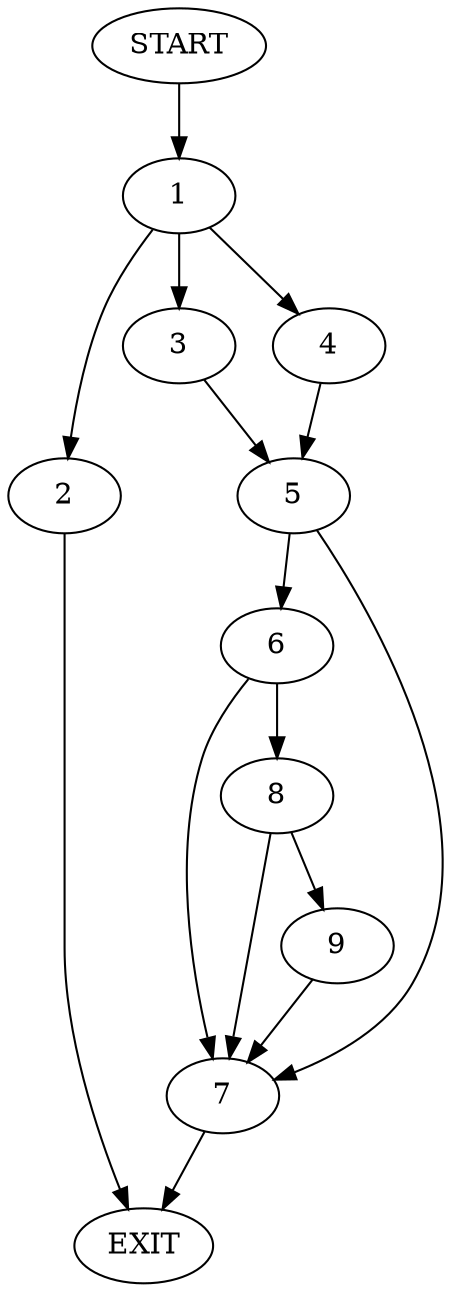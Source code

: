 digraph {
0 [label="START"];
1;
2;
3;
4;
5;
6;
7;
8;
9;
10 [label="EXIT"];
0 -> 1;
1 -> 2;
1 -> 3;
1 -> 4;
3 -> 5;
2 -> 10;
4 -> 5;
5 -> 6;
5 -> 7;
7 -> 10;
6 -> 7;
6 -> 8;
8 -> 9;
8 -> 7;
9 -> 7;
}